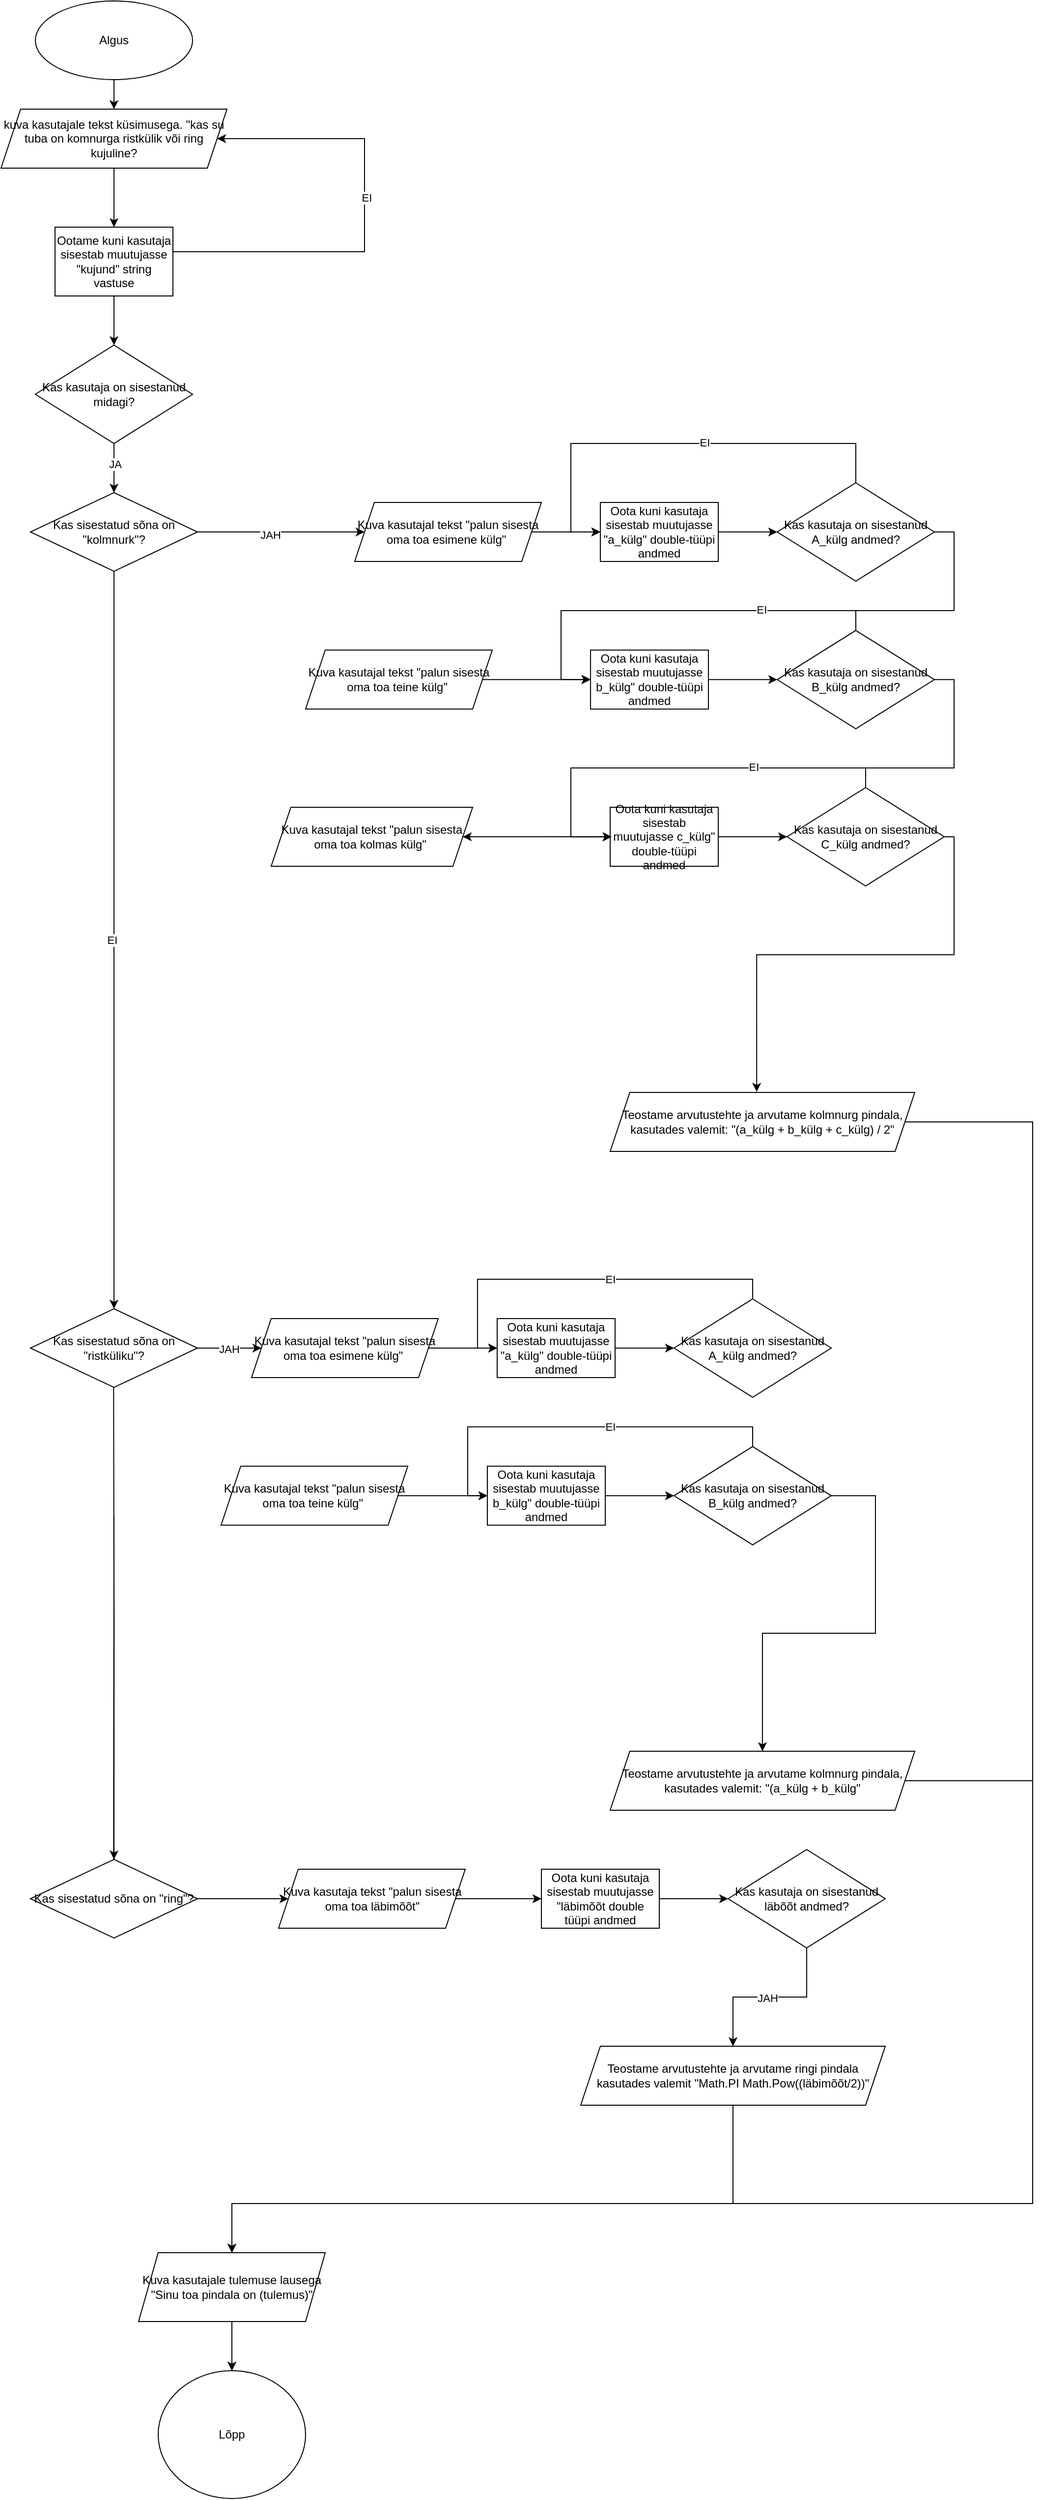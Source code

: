 <mxfile version="26.0.9">
  <diagram name="Leht-1" id="fXcofNZizcO5Ru9dNE-l">
    <mxGraphModel dx="2206" dy="1286" grid="1" gridSize="10" guides="1" tooltips="1" connect="1" arrows="1" fold="1" page="1" pageScale="1" pageWidth="827" pageHeight="1169" math="0" shadow="0">
      <root>
        <mxCell id="0" />
        <mxCell id="1" parent="0" />
        <mxCell id="0Huecx8N8RHlu7tZtjc4-5" style="edgeStyle=orthogonalEdgeStyle;rounded=0;orthogonalLoop=1;jettySize=auto;html=1;exitX=0.5;exitY=1;exitDx=0;exitDy=0;entryX=0.5;entryY=0;entryDx=0;entryDy=0;" parent="1" source="0Huecx8N8RHlu7tZtjc4-1" target="0Huecx8N8RHlu7tZtjc4-4" edge="1">
          <mxGeometry relative="1" as="geometry" />
        </mxCell>
        <mxCell id="0Huecx8N8RHlu7tZtjc4-1" value="Algus" style="ellipse;whiteSpace=wrap;html=1;" parent="1" vertex="1">
          <mxGeometry x="225" y="100" width="160" height="80" as="geometry" />
        </mxCell>
        <mxCell id="0Huecx8N8RHlu7tZtjc4-14" value="" style="edgeStyle=orthogonalEdgeStyle;rounded=0;orthogonalLoop=1;jettySize=auto;html=1;" parent="1" source="0Huecx8N8RHlu7tZtjc4-2" target="0Huecx8N8RHlu7tZtjc4-13" edge="1">
          <mxGeometry relative="1" as="geometry" />
        </mxCell>
        <mxCell id="0Huecx8N8RHlu7tZtjc4-15" value="JA" style="edgeLabel;html=1;align=center;verticalAlign=middle;resizable=0;points=[];" parent="0Huecx8N8RHlu7tZtjc4-14" vertex="1" connectable="0">
          <mxGeometry x="-0.167" y="1" relative="1" as="geometry">
            <mxPoint as="offset" />
          </mxGeometry>
        </mxCell>
        <mxCell id="0Huecx8N8RHlu7tZtjc4-2" value="Kas kasutaja on sisestanud midagi?" style="rhombus;whiteSpace=wrap;html=1;strokeColor=default;align=center;verticalAlign=middle;fontFamily=Helvetica;fontSize=12;fontColor=default;fillColor=default;" parent="1" vertex="1">
          <mxGeometry x="225" y="450" width="160" height="100" as="geometry" />
        </mxCell>
        <mxCell id="0Huecx8N8RHlu7tZtjc4-8" style="edgeStyle=orthogonalEdgeStyle;rounded=0;orthogonalLoop=1;jettySize=auto;html=1;exitX=0.5;exitY=1;exitDx=0;exitDy=0;entryX=0.5;entryY=0;entryDx=0;entryDy=0;" parent="1" source="0Huecx8N8RHlu7tZtjc4-4" target="0Huecx8N8RHlu7tZtjc4-7" edge="1">
          <mxGeometry relative="1" as="geometry" />
        </mxCell>
        <mxCell id="0Huecx8N8RHlu7tZtjc4-4" value="kuva kasutajale tekst küsimusega. &quot;kas su tuba on komnurga ristkülik või ring kujuline?" style="shape=parallelogram;perimeter=parallelogramPerimeter;whiteSpace=wrap;html=1;fixedSize=1;" parent="1" vertex="1">
          <mxGeometry x="190" y="210" width="230" height="60" as="geometry" />
        </mxCell>
        <mxCell id="0Huecx8N8RHlu7tZtjc4-9" value="" style="edgeStyle=orthogonalEdgeStyle;rounded=0;orthogonalLoop=1;jettySize=auto;html=1;" parent="1" source="0Huecx8N8RHlu7tZtjc4-7" target="0Huecx8N8RHlu7tZtjc4-2" edge="1">
          <mxGeometry relative="1" as="geometry" />
        </mxCell>
        <mxCell id="0Huecx8N8RHlu7tZtjc4-11" style="edgeStyle=orthogonalEdgeStyle;rounded=0;orthogonalLoop=1;jettySize=auto;html=1;entryX=1;entryY=0.5;entryDx=0;entryDy=0;" parent="1" source="0Huecx8N8RHlu7tZtjc4-7" target="0Huecx8N8RHlu7tZtjc4-4" edge="1">
          <mxGeometry relative="1" as="geometry">
            <Array as="points">
              <mxPoint x="560" y="355" />
              <mxPoint x="560" y="240" />
            </Array>
          </mxGeometry>
        </mxCell>
        <mxCell id="0Huecx8N8RHlu7tZtjc4-12" value="EI" style="edgeLabel;html=1;align=center;verticalAlign=middle;resizable=0;points=[];" parent="0Huecx8N8RHlu7tZtjc4-11" vertex="1" connectable="0">
          <mxGeometry x="0.087" y="-2" relative="1" as="geometry">
            <mxPoint as="offset" />
          </mxGeometry>
        </mxCell>
        <mxCell id="0Huecx8N8RHlu7tZtjc4-7" value="Ootame kuni kasutaja sisestab muutujasse &quot;kujund&quot; string vastuse" style="rounded=0;whiteSpace=wrap;html=1;" parent="1" vertex="1">
          <mxGeometry x="245" y="330" width="120" height="70" as="geometry" />
        </mxCell>
        <mxCell id="0Huecx8N8RHlu7tZtjc4-17" style="edgeStyle=orthogonalEdgeStyle;rounded=0;orthogonalLoop=1;jettySize=auto;html=1;exitX=0.5;exitY=1;exitDx=0;exitDy=0;entryX=0.5;entryY=0;entryDx=0;entryDy=0;" parent="1" source="0Huecx8N8RHlu7tZtjc4-13" target="0Huecx8N8RHlu7tZtjc4-16" edge="1">
          <mxGeometry relative="1" as="geometry" />
        </mxCell>
        <mxCell id="0Huecx8N8RHlu7tZtjc4-18" value="EI" style="edgeLabel;html=1;align=center;verticalAlign=middle;resizable=0;points=[];" parent="0Huecx8N8RHlu7tZtjc4-17" vertex="1" connectable="0">
          <mxGeometry y="-2" relative="1" as="geometry">
            <mxPoint as="offset" />
          </mxGeometry>
        </mxCell>
        <mxCell id="0Huecx8N8RHlu7tZtjc4-20" value="" style="edgeStyle=orthogonalEdgeStyle;rounded=0;orthogonalLoop=1;jettySize=auto;html=1;" parent="1" source="0Huecx8N8RHlu7tZtjc4-13" target="0Huecx8N8RHlu7tZtjc4-19" edge="1">
          <mxGeometry relative="1" as="geometry" />
        </mxCell>
        <mxCell id="0Huecx8N8RHlu7tZtjc4-23" value="JAH" style="edgeLabel;html=1;align=center;verticalAlign=middle;resizable=0;points=[];" parent="0Huecx8N8RHlu7tZtjc4-20" vertex="1" connectable="0">
          <mxGeometry x="-0.137" y="-3" relative="1" as="geometry">
            <mxPoint as="offset" />
          </mxGeometry>
        </mxCell>
        <mxCell id="0Huecx8N8RHlu7tZtjc4-13" value="Kas sisestatud sõna on &quot;kolmnurk&quot;?" style="rhombus;whiteSpace=wrap;html=1;" parent="1" vertex="1">
          <mxGeometry x="220" y="600" width="170" height="80" as="geometry" />
        </mxCell>
        <mxCell id="0Huecx8N8RHlu7tZtjc4-61" style="edgeStyle=orthogonalEdgeStyle;rounded=0;orthogonalLoop=1;jettySize=auto;html=1;exitX=1;exitY=0.5;exitDx=0;exitDy=0;entryX=0;entryY=0.5;entryDx=0;entryDy=0;" parent="1" source="0Huecx8N8RHlu7tZtjc4-16" target="0Huecx8N8RHlu7tZtjc4-85" edge="1">
          <mxGeometry relative="1" as="geometry">
            <mxPoint x="560" y="1470" as="targetPoint" />
          </mxGeometry>
        </mxCell>
        <mxCell id="0Huecx8N8RHlu7tZtjc4-95" value="JAH" style="edgeLabel;html=1;align=center;verticalAlign=middle;resizable=0;points=[];" parent="0Huecx8N8RHlu7tZtjc4-61" vertex="1" connectable="0">
          <mxGeometry x="-0.026" y="-1" relative="1" as="geometry">
            <mxPoint as="offset" />
          </mxGeometry>
        </mxCell>
        <mxCell id="0Huecx8N8RHlu7tZtjc4-117" style="edgeStyle=orthogonalEdgeStyle;rounded=0;orthogonalLoop=1;jettySize=auto;html=1;exitX=0.5;exitY=1;exitDx=0;exitDy=0;entryX=0.5;entryY=0;entryDx=0;entryDy=0;" parent="1" source="0Huecx8N8RHlu7tZtjc4-116" edge="1">
          <mxGeometry relative="1" as="geometry">
            <mxPoint x="304.61" y="1510" as="sourcePoint" />
            <mxPoint x="304.61" y="2050" as="targetPoint" />
            <Array as="points">
              <mxPoint x="304.61" y="1640" />
              <mxPoint x="304.61" y="1640" />
            </Array>
          </mxGeometry>
        </mxCell>
        <mxCell id="0Huecx8N8RHlu7tZtjc4-16" value="Kas sisestatud sõna on &quot;ristküliku&quot;?" style="rhombus;whiteSpace=wrap;html=1;" parent="1" vertex="1">
          <mxGeometry x="220" y="1430" width="170" height="80" as="geometry" />
        </mxCell>
        <mxCell id="0Huecx8N8RHlu7tZtjc4-24" value="" style="edgeStyle=orthogonalEdgeStyle;rounded=0;orthogonalLoop=1;jettySize=auto;html=1;" parent="1" source="0Huecx8N8RHlu7tZtjc4-19" target="0Huecx8N8RHlu7tZtjc4-22" edge="1">
          <mxGeometry relative="1" as="geometry">
            <Array as="points">
              <mxPoint x="760" y="640" />
              <mxPoint x="760" y="640" />
            </Array>
          </mxGeometry>
        </mxCell>
        <mxCell id="0Huecx8N8RHlu7tZtjc4-19" value="Kuva kasutajal tekst &quot;palun sisesta oma toa esimene külg&quot;&amp;nbsp;" style="shape=parallelogram;perimeter=parallelogramPerimeter;whiteSpace=wrap;html=1;fixedSize=1;" parent="1" vertex="1">
          <mxGeometry x="550" y="610" width="190" height="60" as="geometry" />
        </mxCell>
        <mxCell id="0Huecx8N8RHlu7tZtjc4-26" value="" style="edgeStyle=orthogonalEdgeStyle;rounded=0;orthogonalLoop=1;jettySize=auto;html=1;" parent="1" source="0Huecx8N8RHlu7tZtjc4-22" target="0Huecx8N8RHlu7tZtjc4-25" edge="1">
          <mxGeometry relative="1" as="geometry" />
        </mxCell>
        <mxCell id="0Huecx8N8RHlu7tZtjc4-22" value="Oota kuni kasutaja sisestab muutujasse &quot;a_külg&quot; double-tüüpi andmed" style="rounded=0;whiteSpace=wrap;html=1;" parent="1" vertex="1">
          <mxGeometry x="800" y="610" width="120" height="60" as="geometry" />
        </mxCell>
        <mxCell id="0Huecx8N8RHlu7tZtjc4-35" style="edgeStyle=orthogonalEdgeStyle;rounded=0;orthogonalLoop=1;jettySize=auto;html=1;exitX=0.5;exitY=0;exitDx=0;exitDy=0;entryX=0;entryY=0.5;entryDx=0;entryDy=0;" parent="1" source="0Huecx8N8RHlu7tZtjc4-25" target="0Huecx8N8RHlu7tZtjc4-22" edge="1">
          <mxGeometry relative="1" as="geometry">
            <Array as="points">
              <mxPoint x="1060" y="550" />
              <mxPoint x="770" y="550" />
              <mxPoint x="770" y="640" />
            </Array>
          </mxGeometry>
        </mxCell>
        <mxCell id="0Huecx8N8RHlu7tZtjc4-36" value="EI" style="edgeLabel;html=1;align=center;verticalAlign=middle;resizable=0;points=[];" parent="0Huecx8N8RHlu7tZtjc4-35" vertex="1" connectable="0">
          <mxGeometry x="-0.135" y="-1" relative="1" as="geometry">
            <mxPoint as="offset" />
          </mxGeometry>
        </mxCell>
        <mxCell id="0Huecx8N8RHlu7tZtjc4-45" style="edgeStyle=orthogonalEdgeStyle;rounded=0;orthogonalLoop=1;jettySize=auto;html=1;exitX=1;exitY=0.5;exitDx=0;exitDy=0;" parent="1" source="0Huecx8N8RHlu7tZtjc4-25" edge="1">
          <mxGeometry relative="1" as="geometry">
            <mxPoint x="1300" y="670" as="sourcePoint" />
            <mxPoint x="790" y="790" as="targetPoint" />
            <Array as="points">
              <mxPoint x="1160" y="640" />
              <mxPoint x="1160" y="720" />
              <mxPoint x="760" y="720" />
              <mxPoint x="760" y="790" />
            </Array>
          </mxGeometry>
        </mxCell>
        <mxCell id="0Huecx8N8RHlu7tZtjc4-25" value="Kas kasutaja on sisestanud A_külg andmed?" style="rhombus;whiteSpace=wrap;html=1;strokeColor=default;align=center;verticalAlign=middle;fontFamily=Helvetica;fontSize=12;fontColor=default;fillColor=default;" parent="1" vertex="1">
          <mxGeometry x="980" y="590" width="160" height="100" as="geometry" />
        </mxCell>
        <mxCell id="0Huecx8N8RHlu7tZtjc4-38" value="" style="edgeStyle=orthogonalEdgeStyle;rounded=0;orthogonalLoop=1;jettySize=auto;html=1;" parent="1" source="0Huecx8N8RHlu7tZtjc4-39" target="0Huecx8N8RHlu7tZtjc4-42" edge="1">
          <mxGeometry relative="1" as="geometry" />
        </mxCell>
        <mxCell id="0Huecx8N8RHlu7tZtjc4-39" value="Oota kuni kasutaja sisestab muutujasse b_külg&quot; double-tüüpi andmed" style="rounded=0;whiteSpace=wrap;html=1;" parent="1" vertex="1">
          <mxGeometry x="790" y="760.14" width="120" height="60" as="geometry" />
        </mxCell>
        <mxCell id="0Huecx8N8RHlu7tZtjc4-40" style="edgeStyle=orthogonalEdgeStyle;rounded=0;orthogonalLoop=1;jettySize=auto;html=1;exitX=0.5;exitY=0;exitDx=0;exitDy=0;entryX=0;entryY=0.5;entryDx=0;entryDy=0;" parent="1" edge="1">
          <mxGeometry relative="1" as="geometry">
            <mxPoint x="1060" y="740.14" as="sourcePoint" />
            <mxPoint x="790" y="790.14" as="targetPoint" />
            <Array as="points">
              <mxPoint x="1060" y="720" />
              <mxPoint x="760" y="720" />
              <mxPoint x="760" y="790" />
            </Array>
          </mxGeometry>
        </mxCell>
        <mxCell id="0Huecx8N8RHlu7tZtjc4-41" value="EI" style="edgeLabel;html=1;align=center;verticalAlign=middle;resizable=0;points=[];" parent="0Huecx8N8RHlu7tZtjc4-40" vertex="1" connectable="0">
          <mxGeometry x="-0.135" y="-1" relative="1" as="geometry">
            <mxPoint x="66" as="offset" />
          </mxGeometry>
        </mxCell>
        <mxCell id="0Huecx8N8RHlu7tZtjc4-54" style="edgeStyle=orthogonalEdgeStyle;rounded=0;orthogonalLoop=1;jettySize=auto;html=1;exitX=1;exitY=0.5;exitDx=0;exitDy=0;" parent="1" source="0Huecx8N8RHlu7tZtjc4-42" target="0Huecx8N8RHlu7tZtjc4-47" edge="1">
          <mxGeometry relative="1" as="geometry">
            <Array as="points">
              <mxPoint x="1160" y="790" />
              <mxPoint x="1160" y="880" />
              <mxPoint x="770" y="880" />
              <mxPoint x="770" y="950" />
            </Array>
          </mxGeometry>
        </mxCell>
        <mxCell id="0Huecx8N8RHlu7tZtjc4-42" value="Kas kasutaja on sisestanud B_külg andmed?" style="rhombus;whiteSpace=wrap;html=1;strokeColor=default;align=center;verticalAlign=middle;fontFamily=Helvetica;fontSize=12;fontColor=default;fillColor=default;" parent="1" vertex="1">
          <mxGeometry x="980" y="740.14" width="160" height="100" as="geometry" />
        </mxCell>
        <mxCell id="0Huecx8N8RHlu7tZtjc4-46" style="edgeStyle=orthogonalEdgeStyle;rounded=0;orthogonalLoop=1;jettySize=auto;html=1;exitX=1;exitY=0.5;exitDx=0;exitDy=0;entryX=0;entryY=0.5;entryDx=0;entryDy=0;" parent="1" source="0Huecx8N8RHlu7tZtjc4-44" target="0Huecx8N8RHlu7tZtjc4-39" edge="1">
          <mxGeometry relative="1" as="geometry" />
        </mxCell>
        <mxCell id="0Huecx8N8RHlu7tZtjc4-44" value="Kuva kasutajal tekst &quot;palun sisesta oma toa teine külg&quot;&amp;nbsp;" style="shape=parallelogram;perimeter=parallelogramPerimeter;whiteSpace=wrap;html=1;fixedSize=1;" parent="1" vertex="1">
          <mxGeometry x="500" y="760.14" width="190" height="60" as="geometry" />
        </mxCell>
        <mxCell id="0Huecx8N8RHlu7tZtjc4-47" value="Kuva kasutajal tekst &quot;palun sisesta oma toa kolmas külg&quot;&amp;nbsp;" style="shape=parallelogram;perimeter=parallelogramPerimeter;whiteSpace=wrap;html=1;fixedSize=1;" parent="1" vertex="1">
          <mxGeometry x="465" y="920" width="205" height="60" as="geometry" />
        </mxCell>
        <mxCell id="0Huecx8N8RHlu7tZtjc4-56" style="edgeStyle=orthogonalEdgeStyle;rounded=0;orthogonalLoop=1;jettySize=auto;html=1;exitX=1;exitY=0.5;exitDx=0;exitDy=0;entryX=0.481;entryY=-0.011;entryDx=0;entryDy=0;entryPerimeter=0;" parent="1" source="0Huecx8N8RHlu7tZtjc4-48" target="0Huecx8N8RHlu7tZtjc4-55" edge="1">
          <mxGeometry relative="1" as="geometry">
            <mxPoint x="960" y="1180" as="targetPoint" />
            <Array as="points">
              <mxPoint x="1160" y="950" />
              <mxPoint x="1160" y="1070" />
              <mxPoint x="959" y="1070" />
            </Array>
          </mxGeometry>
        </mxCell>
        <mxCell id="0Huecx8N8RHlu7tZtjc4-48" value="Kas kasutaja on sisestanud C_külg andmed?" style="rhombus;whiteSpace=wrap;html=1;strokeColor=default;align=center;verticalAlign=middle;fontFamily=Helvetica;fontSize=12;fontColor=default;fillColor=default;" parent="1" vertex="1">
          <mxGeometry x="990" y="900" width="160" height="100" as="geometry" />
        </mxCell>
        <mxCell id="0Huecx8N8RHlu7tZtjc4-49" value="" style="edgeStyle=orthogonalEdgeStyle;rounded=0;orthogonalLoop=1;jettySize=auto;html=1;" parent="1" source="0Huecx8N8RHlu7tZtjc4-50" target="0Huecx8N8RHlu7tZtjc4-48" edge="1">
          <mxGeometry relative="1" as="geometry">
            <Array as="points">
              <mxPoint x="960" y="950" />
              <mxPoint x="960" y="950" />
            </Array>
          </mxGeometry>
        </mxCell>
        <mxCell id="0Huecx8N8RHlu7tZtjc4-50" value="Oota kuni kasutaja sisestab muutujasse c_külg&quot; double-tüüpi andmed" style="rounded=0;whiteSpace=wrap;html=1;" parent="1" vertex="1">
          <mxGeometry x="810" y="920" width="110" height="60" as="geometry" />
        </mxCell>
        <mxCell id="0Huecx8N8RHlu7tZtjc4-51" style="edgeStyle=orthogonalEdgeStyle;rounded=0;orthogonalLoop=1;jettySize=auto;html=1;exitX=0.5;exitY=0;exitDx=0;exitDy=0;entryX=0.014;entryY=0.501;entryDx=0;entryDy=0;entryPerimeter=0;" parent="1" source="0Huecx8N8RHlu7tZtjc4-48" target="0Huecx8N8RHlu7tZtjc4-50" edge="1">
          <mxGeometry relative="1" as="geometry">
            <mxPoint x="1060" y="885" as="sourcePoint" />
            <mxPoint x="790" y="935" as="targetPoint" />
            <Array as="points">
              <mxPoint x="1070" y="880" />
              <mxPoint x="770" y="880" />
              <mxPoint x="770" y="950" />
            </Array>
          </mxGeometry>
        </mxCell>
        <mxCell id="0Huecx8N8RHlu7tZtjc4-52" value="EI" style="edgeLabel;html=1;align=center;verticalAlign=middle;resizable=0;points=[];" parent="0Huecx8N8RHlu7tZtjc4-51" vertex="1" connectable="0">
          <mxGeometry x="-0.135" y="-1" relative="1" as="geometry">
            <mxPoint x="52" as="offset" />
          </mxGeometry>
        </mxCell>
        <mxCell id="0Huecx8N8RHlu7tZtjc4-53" style="edgeStyle=orthogonalEdgeStyle;rounded=0;orthogonalLoop=1;jettySize=auto;html=1;entryX=0.012;entryY=0.497;entryDx=0;entryDy=0;entryPerimeter=0;" parent="1" source="0Huecx8N8RHlu7tZtjc4-47" target="0Huecx8N8RHlu7tZtjc4-50" edge="1">
          <mxGeometry relative="1" as="geometry">
            <mxPoint x="660.0" y="930.05" as="sourcePoint" />
            <mxPoint x="800.0" y="931.31" as="targetPoint" />
            <Array as="points" />
          </mxGeometry>
        </mxCell>
        <mxCell id="0Huecx8N8RHlu7tZtjc4-136" style="edgeStyle=orthogonalEdgeStyle;rounded=0;orthogonalLoop=1;jettySize=auto;html=1;exitX=1;exitY=0.5;exitDx=0;exitDy=0;" parent="1" source="0Huecx8N8RHlu7tZtjc4-55" target="0Huecx8N8RHlu7tZtjc4-133" edge="1">
          <mxGeometry relative="1" as="geometry">
            <Array as="points">
              <mxPoint x="1240" y="1240" />
              <mxPoint x="1240" y="2340" />
              <mxPoint x="425" y="2340" />
            </Array>
          </mxGeometry>
        </mxCell>
        <mxCell id="0Huecx8N8RHlu7tZtjc4-55" value="Teostame arvutustehte ja arvutame kolmnurg pindala, kasutades valemit: &quot;(a_külg + b_külg + c_külg) / 2&quot;" style="shape=parallelogram;perimeter=parallelogramPerimeter;whiteSpace=wrap;html=1;fixedSize=1;" parent="1" vertex="1">
          <mxGeometry x="810" y="1210" width="310" height="60" as="geometry" />
        </mxCell>
        <mxCell id="0Huecx8N8RHlu7tZtjc4-66" style="edgeStyle=orthogonalEdgeStyle;rounded=0;orthogonalLoop=1;jettySize=auto;html=1;entryX=0;entryY=0.5;entryDx=0;entryDy=0;" parent="1" edge="1">
          <mxGeometry relative="1" as="geometry">
            <mxPoint x="810" y="1470" as="targetPoint" />
            <Array as="points">
              <mxPoint x="1060" y="1350" />
              <mxPoint x="790" y="1350" />
              <mxPoint x="790" y="1470" />
            </Array>
          </mxGeometry>
        </mxCell>
        <mxCell id="0Huecx8N8RHlu7tZtjc4-67" value="EI" style="edgeLabel;html=1;align=center;verticalAlign=middle;resizable=0;points=[];" parent="0Huecx8N8RHlu7tZtjc4-66" vertex="1" connectable="0">
          <mxGeometry x="0.065" y="-2" relative="1" as="geometry">
            <mxPoint x="46" as="offset" />
          </mxGeometry>
        </mxCell>
        <mxCell id="0Huecx8N8RHlu7tZtjc4-68" value="" style="edgeStyle=orthogonalEdgeStyle;rounded=0;orthogonalLoop=1;jettySize=auto;html=1;" parent="1" edge="1">
          <mxGeometry relative="1" as="geometry">
            <mxPoint x="957.5" y="1410" as="targetPoint" />
            <Array as="points">
              <mxPoint x="802.5" y="1690" />
              <mxPoint x="802.5" y="1690" />
            </Array>
          </mxGeometry>
        </mxCell>
        <mxCell id="0Huecx8N8RHlu7tZtjc4-70" value="" style="edgeStyle=orthogonalEdgeStyle;rounded=0;orthogonalLoop=1;jettySize=auto;html=1;" parent="1" edge="1">
          <mxGeometry relative="1" as="geometry">
            <mxPoint x="1137.5" y="1410" as="targetPoint" />
          </mxGeometry>
        </mxCell>
        <mxCell id="0Huecx8N8RHlu7tZtjc4-72" value="" style="edgeStyle=orthogonalEdgeStyle;rounded=0;orthogonalLoop=1;jettySize=auto;html=1;" parent="1" edge="1">
          <mxGeometry relative="1" as="geometry">
            <mxPoint x="1137.5" y="1560.14" as="targetPoint" />
          </mxGeometry>
        </mxCell>
        <mxCell id="0Huecx8N8RHlu7tZtjc4-74" style="edgeStyle=orthogonalEdgeStyle;rounded=0;orthogonalLoop=1;jettySize=auto;html=1;exitX=0.5;exitY=0;exitDx=0;exitDy=0;entryX=0;entryY=0.5;entryDx=0;entryDy=0;" parent="1" edge="1">
          <mxGeometry relative="1" as="geometry">
            <mxPoint x="1217.5" y="1510.14" as="sourcePoint" />
            <Array as="points">
              <mxPoint x="1092.5" y="1760.12" />
              <mxPoint x="802.5" y="1760.12" />
              <mxPoint x="802.5" y="1850.12" />
            </Array>
          </mxGeometry>
        </mxCell>
        <mxCell id="0Huecx8N8RHlu7tZtjc4-75" value="EI" style="edgeLabel;html=1;align=center;verticalAlign=middle;resizable=0;points=[];" parent="0Huecx8N8RHlu7tZtjc4-74" vertex="1" connectable="0">
          <mxGeometry x="-0.135" y="-1" relative="1" as="geometry">
            <mxPoint as="offset" />
          </mxGeometry>
        </mxCell>
        <mxCell id="0Huecx8N8RHlu7tZtjc4-77" style="edgeStyle=orthogonalEdgeStyle;rounded=0;orthogonalLoop=1;jettySize=auto;html=1;exitX=1;exitY=0.5;exitDx=0;exitDy=0;entryX=0;entryY=0.5;entryDx=0;entryDy=0;" parent="1" edge="1">
          <mxGeometry relative="1" as="geometry">
            <mxPoint x="947.5" y="1560.14" as="targetPoint" />
          </mxGeometry>
        </mxCell>
        <mxCell id="0Huecx8N8RHlu7tZtjc4-78" value="" style="edgeStyle=orthogonalEdgeStyle;rounded=0;orthogonalLoop=1;jettySize=auto;html=1;" parent="1" edge="1">
          <mxGeometry relative="1" as="geometry">
            <mxPoint x="1147.5" y="1720" as="targetPoint" />
            <Array as="points">
              <mxPoint x="1002.5" y="2000" />
              <mxPoint x="1002.5" y="2000" />
            </Array>
          </mxGeometry>
        </mxCell>
        <mxCell id="0Huecx8N8RHlu7tZtjc4-96" style="edgeStyle=orthogonalEdgeStyle;rounded=0;orthogonalLoop=1;jettySize=auto;html=1;exitX=1;exitY=0.5;exitDx=0;exitDy=0;entryX=0;entryY=0.5;entryDx=0;entryDy=0;" parent="1" source="0Huecx8N8RHlu7tZtjc4-85" target="0Huecx8N8RHlu7tZtjc4-90" edge="1">
          <mxGeometry relative="1" as="geometry" />
        </mxCell>
        <mxCell id="0Huecx8N8RHlu7tZtjc4-85" value="Kuva kasutajal tekst &quot;palun sisesta oma toa esimene külg&quot;&amp;nbsp;" style="shape=parallelogram;perimeter=parallelogramPerimeter;whiteSpace=wrap;html=1;fixedSize=1;" parent="1" vertex="1">
          <mxGeometry x="445" y="1440" width="190" height="60" as="geometry" />
        </mxCell>
        <mxCell id="0Huecx8N8RHlu7tZtjc4-98" style="edgeStyle=orthogonalEdgeStyle;rounded=0;orthogonalLoop=1;jettySize=auto;html=1;exitX=1;exitY=0.5;exitDx=0;exitDy=0;entryX=0;entryY=0.5;entryDx=0;entryDy=0;" parent="1" source="0Huecx8N8RHlu7tZtjc4-86" target="0Huecx8N8RHlu7tZtjc4-88" edge="1">
          <mxGeometry relative="1" as="geometry" />
        </mxCell>
        <mxCell id="0Huecx8N8RHlu7tZtjc4-86" value="Kuva kasutajal tekst &quot;palun sisesta oma toa teine külg&quot;&amp;nbsp;" style="shape=parallelogram;perimeter=parallelogramPerimeter;whiteSpace=wrap;html=1;fixedSize=1;" parent="1" vertex="1">
          <mxGeometry x="414" y="1590.14" width="190" height="60" as="geometry" />
        </mxCell>
        <mxCell id="0Huecx8N8RHlu7tZtjc4-106" style="edgeStyle=orthogonalEdgeStyle;rounded=0;orthogonalLoop=1;jettySize=auto;html=1;exitX=1;exitY=0.5;exitDx=0;exitDy=0;entryX=0;entryY=0.5;entryDx=0;entryDy=0;" parent="1" source="0Huecx8N8RHlu7tZtjc4-88" target="0Huecx8N8RHlu7tZtjc4-92" edge="1">
          <mxGeometry relative="1" as="geometry" />
        </mxCell>
        <mxCell id="0Huecx8N8RHlu7tZtjc4-88" value="Oota kuni kasutaja sisestab muutujasse b_külg&quot; double-tüüpi andmed" style="rounded=0;whiteSpace=wrap;html=1;" parent="1" vertex="1">
          <mxGeometry x="685" y="1590.14" width="120" height="60" as="geometry" />
        </mxCell>
        <mxCell id="0Huecx8N8RHlu7tZtjc4-97" style="edgeStyle=orthogonalEdgeStyle;rounded=0;orthogonalLoop=1;jettySize=auto;html=1;exitX=1;exitY=0.5;exitDx=0;exitDy=0;entryX=0;entryY=0.5;entryDx=0;entryDy=0;" parent="1" source="0Huecx8N8RHlu7tZtjc4-90" target="0Huecx8N8RHlu7tZtjc4-91" edge="1">
          <mxGeometry relative="1" as="geometry" />
        </mxCell>
        <mxCell id="0Huecx8N8RHlu7tZtjc4-90" value="Oota kuni kasutaja sisestab muutujasse &quot;a_külg&quot; double-tüüpi andmed" style="rounded=0;whiteSpace=wrap;html=1;" parent="1" vertex="1">
          <mxGeometry x="695" y="1440" width="120" height="60" as="geometry" />
        </mxCell>
        <mxCell id="0Huecx8N8RHlu7tZtjc4-107" style="edgeStyle=orthogonalEdgeStyle;rounded=0;orthogonalLoop=1;jettySize=auto;html=1;exitX=0.5;exitY=0;exitDx=0;exitDy=0;entryX=0;entryY=0.5;entryDx=0;entryDy=0;" parent="1" source="0Huecx8N8RHlu7tZtjc4-91" target="0Huecx8N8RHlu7tZtjc4-90" edge="1">
          <mxGeometry relative="1" as="geometry" />
        </mxCell>
        <mxCell id="0Huecx8N8RHlu7tZtjc4-108" value="EI" style="edgeLabel;html=1;align=center;verticalAlign=middle;resizable=0;points=[];" parent="0Huecx8N8RHlu7tZtjc4-107" vertex="1" connectable="0">
          <mxGeometry x="-0.152" relative="1" as="geometry">
            <mxPoint as="offset" />
          </mxGeometry>
        </mxCell>
        <mxCell id="0Huecx8N8RHlu7tZtjc4-91" value="Kas kasutaja on sisestanud A_külg andmed?" style="rhombus;whiteSpace=wrap;html=1;strokeColor=default;align=center;verticalAlign=middle;fontFamily=Helvetica;fontSize=12;fontColor=default;fillColor=default;" parent="1" vertex="1">
          <mxGeometry x="875" y="1420" width="160" height="100" as="geometry" />
        </mxCell>
        <mxCell id="0Huecx8N8RHlu7tZtjc4-109" style="edgeStyle=orthogonalEdgeStyle;rounded=0;orthogonalLoop=1;jettySize=auto;html=1;exitX=0.5;exitY=0;exitDx=0;exitDy=0;entryX=0;entryY=0.5;entryDx=0;entryDy=0;" parent="1" source="0Huecx8N8RHlu7tZtjc4-92" target="0Huecx8N8RHlu7tZtjc4-88" edge="1">
          <mxGeometry relative="1" as="geometry" />
        </mxCell>
        <mxCell id="0Huecx8N8RHlu7tZtjc4-110" value="EI" style="edgeLabel;html=1;align=center;verticalAlign=middle;resizable=0;points=[];" parent="0Huecx8N8RHlu7tZtjc4-109" vertex="1" connectable="0">
          <mxGeometry x="-0.173" relative="1" as="geometry">
            <mxPoint as="offset" />
          </mxGeometry>
        </mxCell>
        <mxCell id="0Huecx8N8RHlu7tZtjc4-92" value="Kas kasutaja on sisestanud B_külg andmed?" style="rhombus;whiteSpace=wrap;html=1;strokeColor=default;align=center;verticalAlign=middle;fontFamily=Helvetica;fontSize=12;fontColor=default;fillColor=default;" parent="1" vertex="1">
          <mxGeometry x="875" y="1570.14" width="160" height="100" as="geometry" />
        </mxCell>
        <mxCell id="0Huecx8N8RHlu7tZtjc4-115" style="edgeStyle=orthogonalEdgeStyle;rounded=0;orthogonalLoop=1;jettySize=auto;html=1;exitX=1;exitY=0.5;exitDx=0;exitDy=0;entryX=0.5;entryY=0;entryDx=0;entryDy=0;" parent="1" source="0Huecx8N8RHlu7tZtjc4-92" target="0Huecx8N8RHlu7tZtjc4-113" edge="1">
          <mxGeometry relative="1" as="geometry">
            <mxPoint x="1045" y="1780" as="sourcePoint" />
            <Array as="points">
              <mxPoint x="1080" y="1620" />
              <mxPoint x="1080" y="1760" />
              <mxPoint x="965" y="1760" />
            </Array>
          </mxGeometry>
        </mxCell>
        <mxCell id="0Huecx8N8RHlu7tZtjc4-135" style="edgeStyle=orthogonalEdgeStyle;rounded=0;orthogonalLoop=1;jettySize=auto;html=1;exitX=1;exitY=0.5;exitDx=0;exitDy=0;entryX=0.5;entryY=0;entryDx=0;entryDy=0;" parent="1" source="0Huecx8N8RHlu7tZtjc4-113" target="0Huecx8N8RHlu7tZtjc4-129" edge="1">
          <mxGeometry relative="1" as="geometry">
            <Array as="points">
              <mxPoint x="1240" y="1910" />
              <mxPoint x="1240" y="2340" />
            </Array>
          </mxGeometry>
        </mxCell>
        <mxCell id="0Huecx8N8RHlu7tZtjc4-113" value="Teostame arvutustehte ja arvutame kolmnurg pindala, kasutades valemit: &quot;(a_külg + b_külg&quot;" style="shape=parallelogram;perimeter=parallelogramPerimeter;whiteSpace=wrap;html=1;fixedSize=1;" parent="1" vertex="1">
          <mxGeometry x="810" y="1880" width="310" height="60" as="geometry" />
        </mxCell>
        <mxCell id="0Huecx8N8RHlu7tZtjc4-119" value="" style="edgeStyle=orthogonalEdgeStyle;rounded=0;orthogonalLoop=1;jettySize=auto;html=1;exitX=0.5;exitY=1;exitDx=0;exitDy=0;entryX=0.5;entryY=0;entryDx=0;entryDy=0;" parent="1" target="0Huecx8N8RHlu7tZtjc4-116" edge="1">
          <mxGeometry relative="1" as="geometry">
            <mxPoint x="304.61" y="1510" as="sourcePoint" />
            <mxPoint x="304.61" y="2050" as="targetPoint" />
            <Array as="points" />
          </mxGeometry>
        </mxCell>
        <mxCell id="0Huecx8N8RHlu7tZtjc4-121" value="" style="edgeStyle=orthogonalEdgeStyle;rounded=0;orthogonalLoop=1;jettySize=auto;html=1;" parent="1" source="0Huecx8N8RHlu7tZtjc4-116" target="0Huecx8N8RHlu7tZtjc4-120" edge="1">
          <mxGeometry relative="1" as="geometry" />
        </mxCell>
        <mxCell id="0Huecx8N8RHlu7tZtjc4-116" value="Kas sisestatud sõna on &quot;ring&quot;?" style="rhombus;whiteSpace=wrap;html=1;" parent="1" vertex="1">
          <mxGeometry x="220" y="1990" width="170" height="80" as="geometry" />
        </mxCell>
        <mxCell id="0Huecx8N8RHlu7tZtjc4-125" style="edgeStyle=orthogonalEdgeStyle;rounded=0;orthogonalLoop=1;jettySize=auto;html=1;exitX=1;exitY=0.5;exitDx=0;exitDy=0;entryX=0;entryY=0.5;entryDx=0;entryDy=0;" parent="1" source="0Huecx8N8RHlu7tZtjc4-120" target="0Huecx8N8RHlu7tZtjc4-124" edge="1">
          <mxGeometry relative="1" as="geometry" />
        </mxCell>
        <mxCell id="0Huecx8N8RHlu7tZtjc4-120" value="Kuva kasutaja tekst &quot;palun sisesta oma toa läbimõõt&quot;" style="shape=parallelogram;perimeter=parallelogramPerimeter;whiteSpace=wrap;html=1;fixedSize=1;" parent="1" vertex="1">
          <mxGeometry x="472.5" y="2000" width="190" height="60" as="geometry" />
        </mxCell>
        <mxCell id="0Huecx8N8RHlu7tZtjc4-127" style="edgeStyle=orthogonalEdgeStyle;rounded=0;orthogonalLoop=1;jettySize=auto;html=1;exitX=1;exitY=0.5;exitDx=0;exitDy=0;entryX=0;entryY=0.5;entryDx=0;entryDy=0;" parent="1" source="0Huecx8N8RHlu7tZtjc4-124" target="0Huecx8N8RHlu7tZtjc4-126" edge="1">
          <mxGeometry relative="1" as="geometry" />
        </mxCell>
        <mxCell id="0Huecx8N8RHlu7tZtjc4-124" value="Oota kuni kasutaja sisestab muutujasse &quot;läbimõõt double tüüpi andmed" style="rounded=0;whiteSpace=wrap;html=1;" parent="1" vertex="1">
          <mxGeometry x="740" y="2000" width="120" height="60" as="geometry" />
        </mxCell>
        <mxCell id="0Huecx8N8RHlu7tZtjc4-130" style="edgeStyle=orthogonalEdgeStyle;rounded=0;orthogonalLoop=1;jettySize=auto;html=1;exitX=0.5;exitY=1;exitDx=0;exitDy=0;" parent="1" source="0Huecx8N8RHlu7tZtjc4-126" target="0Huecx8N8RHlu7tZtjc4-128" edge="1">
          <mxGeometry relative="1" as="geometry" />
        </mxCell>
        <mxCell id="0Huecx8N8RHlu7tZtjc4-131" value="JAH" style="edgeLabel;html=1;align=center;verticalAlign=middle;resizable=0;points=[];" parent="0Huecx8N8RHlu7tZtjc4-130" vertex="1" connectable="0">
          <mxGeometry x="0.037" y="1" relative="1" as="geometry">
            <mxPoint as="offset" />
          </mxGeometry>
        </mxCell>
        <mxCell id="0Huecx8N8RHlu7tZtjc4-126" value="Kas kasutaja on sisestanud läbõõt andmed?" style="rhombus;whiteSpace=wrap;html=1;strokeColor=default;align=center;verticalAlign=middle;fontFamily=Helvetica;fontSize=12;fontColor=default;fillColor=default;" parent="1" vertex="1">
          <mxGeometry x="930" y="1980" width="160" height="100" as="geometry" />
        </mxCell>
        <mxCell id="0Huecx8N8RHlu7tZtjc4-132" style="edgeStyle=orthogonalEdgeStyle;rounded=0;orthogonalLoop=1;jettySize=auto;html=1;exitX=0.5;exitY=1;exitDx=0;exitDy=0;entryX=0.5;entryY=0;entryDx=0;entryDy=0;" parent="1" source="0Huecx8N8RHlu7tZtjc4-128" target="0Huecx8N8RHlu7tZtjc4-129" edge="1">
          <mxGeometry relative="1" as="geometry">
            <Array as="points">
              <mxPoint x="935" y="2340" />
              <mxPoint x="425" y="2340" />
            </Array>
          </mxGeometry>
        </mxCell>
        <mxCell id="0Huecx8N8RHlu7tZtjc4-128" value="Teostame arvutustehte ja arvutame ringi pindala kasutades valemit &quot;Math.PI Math.Pow((läbimõõt/2))&quot;" style="shape=parallelogram;perimeter=parallelogramPerimeter;whiteSpace=wrap;html=1;fixedSize=1;" parent="1" vertex="1">
          <mxGeometry x="780" y="2180" width="310" height="60" as="geometry" />
        </mxCell>
        <mxCell id="0Huecx8N8RHlu7tZtjc4-134" style="edgeStyle=orthogonalEdgeStyle;rounded=0;orthogonalLoop=1;jettySize=auto;html=1;" parent="1" source="0Huecx8N8RHlu7tZtjc4-129" target="0Huecx8N8RHlu7tZtjc4-133" edge="1">
          <mxGeometry relative="1" as="geometry" />
        </mxCell>
        <mxCell id="0Huecx8N8RHlu7tZtjc4-129" value="Kuva kasutajale tulemuse lausega &quot;Sinu toa pindala on (tulemus)&quot;" style="shape=parallelogram;perimeter=parallelogramPerimeter;whiteSpace=wrap;html=1;fixedSize=1;" parent="1" vertex="1">
          <mxGeometry x="330" y="2390" width="190" height="70" as="geometry" />
        </mxCell>
        <mxCell id="0Huecx8N8RHlu7tZtjc4-133" value="Lõpp" style="ellipse;whiteSpace=wrap;html=1;" parent="1" vertex="1">
          <mxGeometry x="350" y="2510" width="150" height="130" as="geometry" />
        </mxCell>
      </root>
    </mxGraphModel>
  </diagram>
</mxfile>
